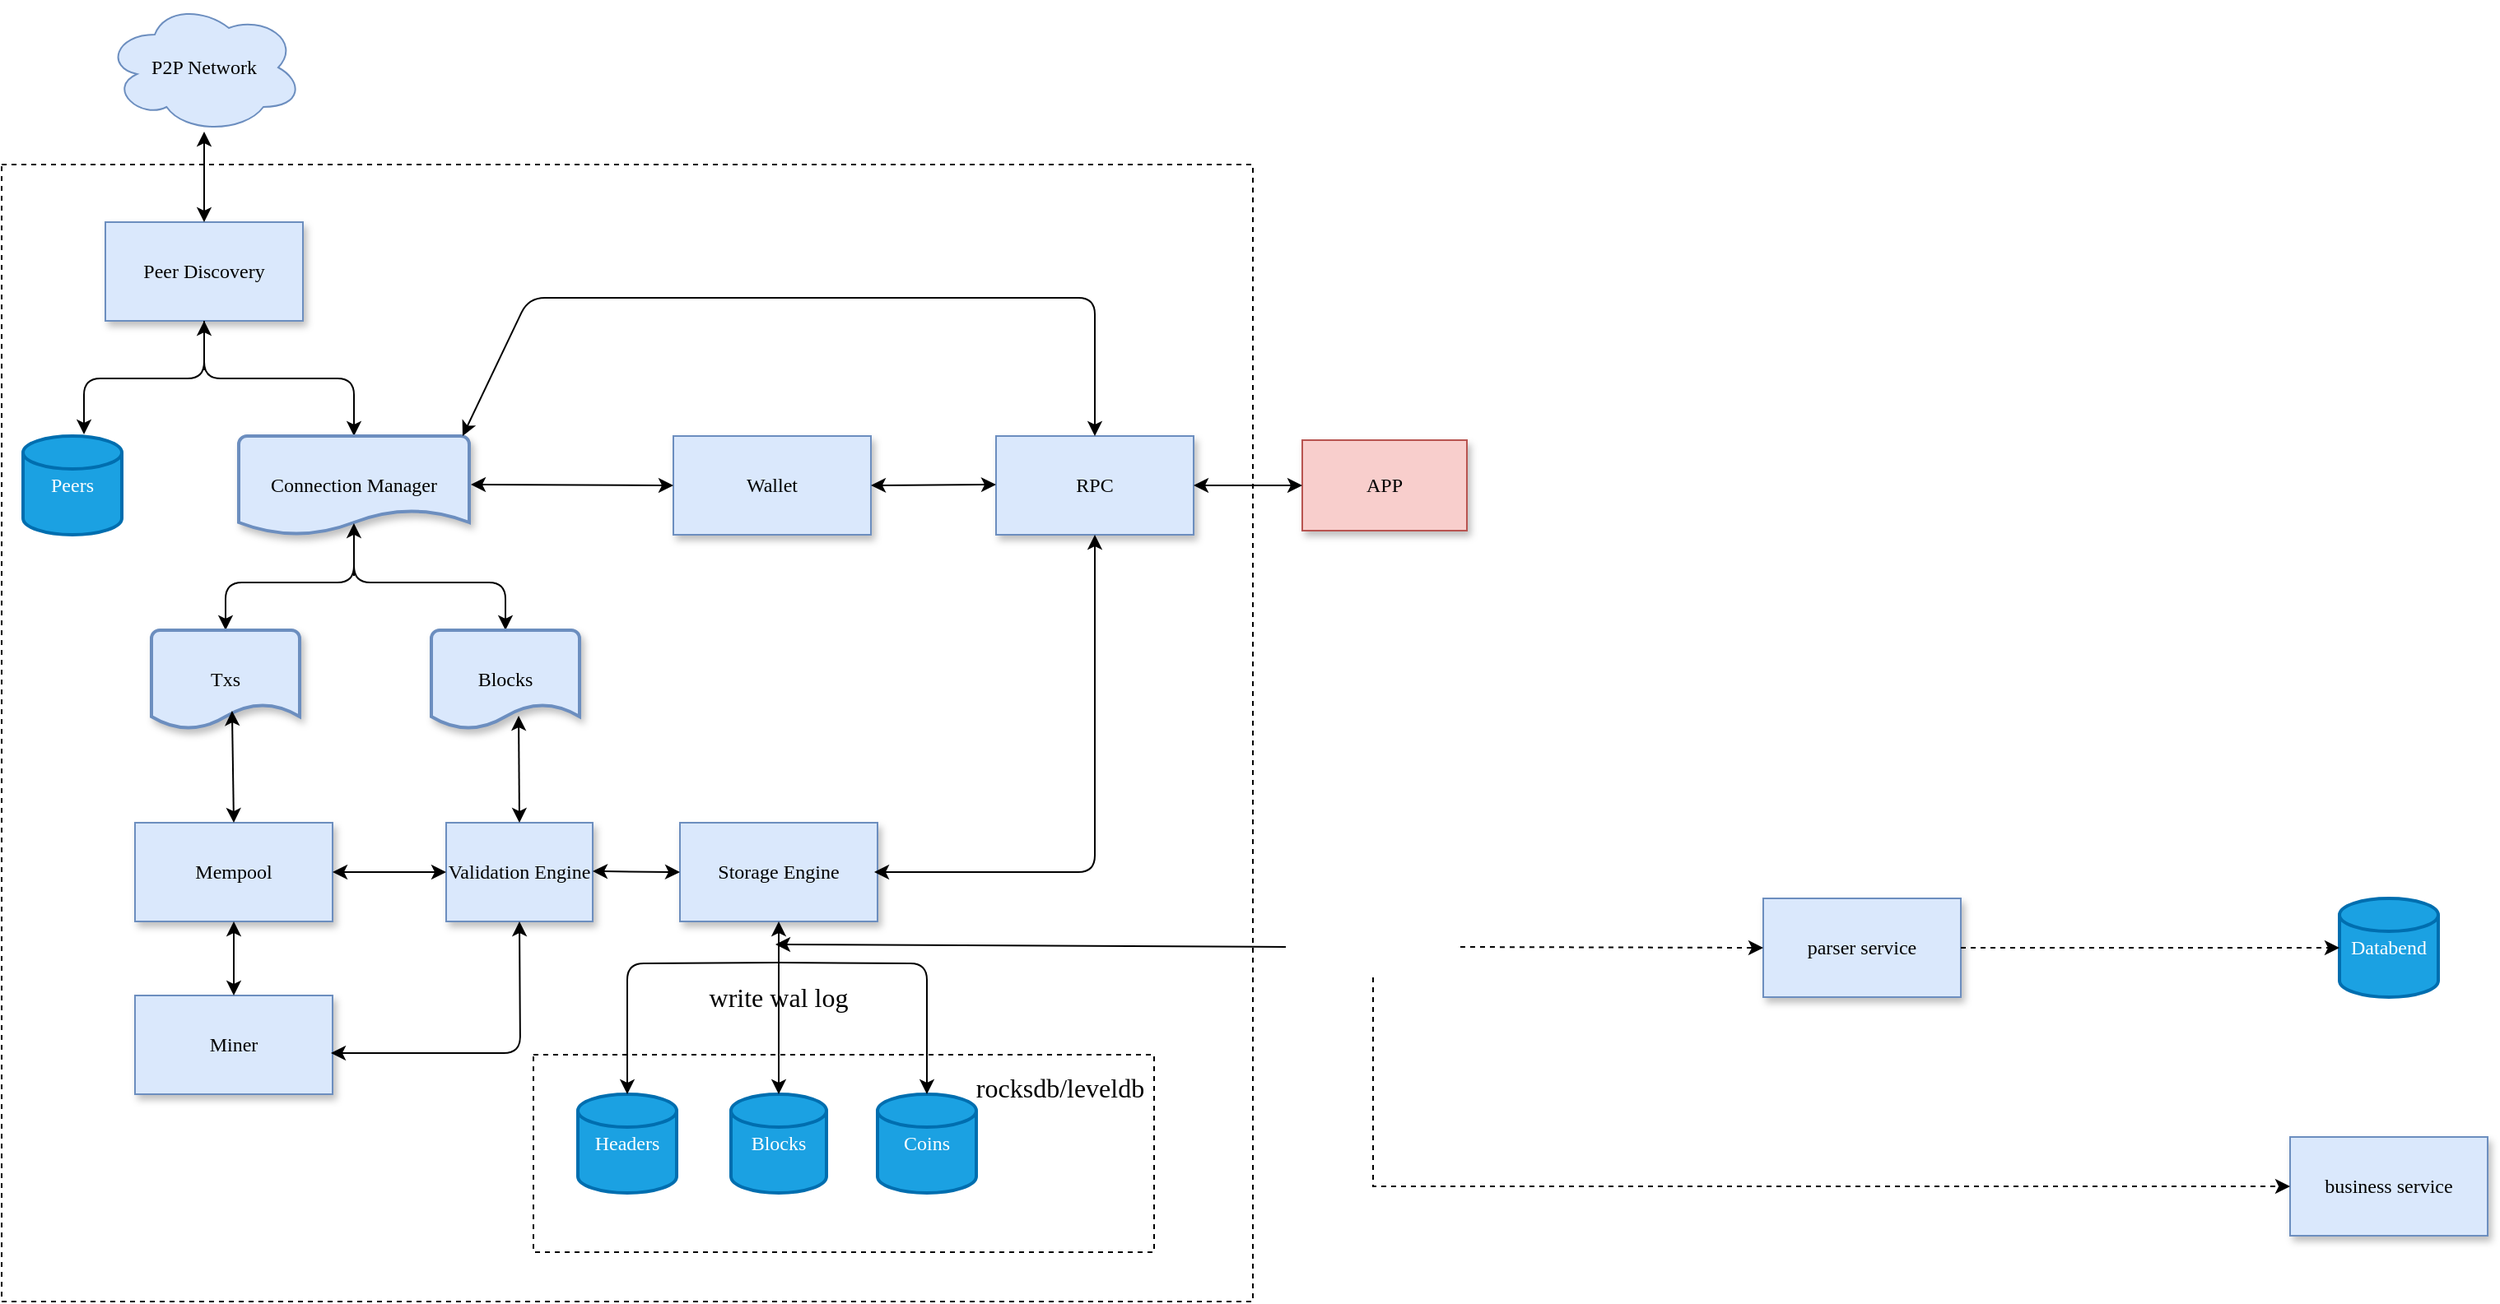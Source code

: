 <mxfile version="24.7.7">
  <diagram name="第 1 页" id="tgMQHVBDHuroJmxmnegw">
    <mxGraphModel dx="1242" dy="749" grid="1" gridSize="10" guides="1" tooltips="1" connect="1" arrows="1" fold="1" page="1" pageScale="1" pageWidth="1654" pageHeight="1169" math="0" shadow="0">
      <root>
        <mxCell id="0" />
        <mxCell id="1" parent="0" />
        <mxCell id="X7fMvcYtnIwSlndWAkHu-51" value="" style="rounded=0;whiteSpace=wrap;html=1;dashed=1;fillColor=none;fontFamily=Tahoma;" parent="1" vertex="1">
          <mxGeometry x="30" y="109" width="760" height="691" as="geometry" />
        </mxCell>
        <mxCell id="X7fMvcYtnIwSlndWAkHu-61" value="" style="rounded=0;whiteSpace=wrap;html=1;fillColor=none;dashed=1;" parent="1" vertex="1">
          <mxGeometry x="353" y="650" width="377" height="120" as="geometry" />
        </mxCell>
        <mxCell id="X7fMvcYtnIwSlndWAkHu-8" style="edgeStyle=orthogonalEdgeStyle;rounded=1;orthogonalLoop=1;jettySize=auto;html=1;exitX=0.5;exitY=1;exitDx=0;exitDy=0;curved=0;fontFamily=Tahoma;" parent="1" source="X7fMvcYtnIwSlndWAkHu-1" target="X7fMvcYtnIwSlndWAkHu-2" edge="1">
          <mxGeometry relative="1" as="geometry" />
        </mxCell>
        <mxCell id="X7fMvcYtnIwSlndWAkHu-1" value="Peer Discovery" style="rounded=0;whiteSpace=wrap;html=1;shadow=1;fillColor=#dae8fc;strokeColor=#6c8ebf;fontFamily=Tahoma;" parent="1" vertex="1">
          <mxGeometry x="93" y="144" width="120" height="60" as="geometry" />
        </mxCell>
        <mxCell id="X7fMvcYtnIwSlndWAkHu-24" value="" style="edgeStyle=orthogonalEdgeStyle;rounded=1;orthogonalLoop=1;jettySize=auto;html=1;curved=0;fontFamily=Tahoma;" parent="1" source="X7fMvcYtnIwSlndWAkHu-2" target="X7fMvcYtnIwSlndWAkHu-16" edge="1">
          <mxGeometry relative="1" as="geometry" />
        </mxCell>
        <mxCell id="X7fMvcYtnIwSlndWAkHu-25" value="" style="edgeStyle=orthogonalEdgeStyle;rounded=1;orthogonalLoop=1;jettySize=auto;html=1;curved=0;fontFamily=Tahoma;" parent="1" source="X7fMvcYtnIwSlndWAkHu-2" target="X7fMvcYtnIwSlndWAkHu-15" edge="1">
          <mxGeometry relative="1" as="geometry" />
        </mxCell>
        <mxCell id="X7fMvcYtnIwSlndWAkHu-2" value="Connection Manager" style="strokeWidth=2;html=1;shape=mxgraph.flowchart.document2;whiteSpace=wrap;size=0.25;shadow=1;fillColor=#dae8fc;strokeColor=#6c8ebf;fontFamily=Tahoma;" parent="1" vertex="1">
          <mxGeometry x="174" y="274" width="140" height="60" as="geometry" />
        </mxCell>
        <mxCell id="X7fMvcYtnIwSlndWAkHu-3" value="Peers" style="strokeWidth=2;html=1;shape=mxgraph.flowchart.database;whiteSpace=wrap;fillColor=#1ba1e2;fontColor=#ffffff;strokeColor=#006EAF;fontFamily=Tahoma;" parent="1" vertex="1">
          <mxGeometry x="43" y="274" width="60" height="60" as="geometry" />
        </mxCell>
        <mxCell id="X7fMvcYtnIwSlndWAkHu-7" style="edgeStyle=orthogonalEdgeStyle;rounded=1;orthogonalLoop=1;jettySize=auto;html=1;exitX=0.5;exitY=1;exitDx=0;exitDy=0;entryX=0.617;entryY=-0.017;entryDx=0;entryDy=0;entryPerimeter=0;curved=0;fontFamily=Tahoma;" parent="1" source="X7fMvcYtnIwSlndWAkHu-1" target="X7fMvcYtnIwSlndWAkHu-3" edge="1">
          <mxGeometry relative="1" as="geometry" />
        </mxCell>
        <mxCell id="X7fMvcYtnIwSlndWAkHu-9" value="" style="endArrow=classic;html=1;rounded=0;entryX=0.5;entryY=1;entryDx=0;entryDy=0;fontFamily=Tahoma;" parent="1" target="X7fMvcYtnIwSlndWAkHu-1" edge="1">
          <mxGeometry width="50" height="50" relative="1" as="geometry">
            <mxPoint x="153" y="234" as="sourcePoint" />
            <mxPoint x="173" y="254" as="targetPoint" />
          </mxGeometry>
        </mxCell>
        <mxCell id="X7fMvcYtnIwSlndWAkHu-10" value="Wallet" style="rounded=0;whiteSpace=wrap;html=1;fillColor=#dae8fc;strokeColor=#6c8ebf;shadow=1;fontFamily=Tahoma;" parent="1" vertex="1">
          <mxGeometry x="438" y="274" width="120" height="60" as="geometry" />
        </mxCell>
        <mxCell id="X7fMvcYtnIwSlndWAkHu-11" value="" style="endArrow=classic;startArrow=classic;html=1;rounded=0;entryX=0;entryY=0.5;entryDx=0;entryDy=0;fontFamily=Tahoma;" parent="1" target="X7fMvcYtnIwSlndWAkHu-10" edge="1">
          <mxGeometry width="50" height="50" relative="1" as="geometry">
            <mxPoint x="315" y="303.5" as="sourcePoint" />
            <mxPoint x="395" y="303.5" as="targetPoint" />
          </mxGeometry>
        </mxCell>
        <mxCell id="X7fMvcYtnIwSlndWAkHu-12" value="RPC" style="rounded=0;whiteSpace=wrap;html=1;fillColor=#dae8fc;strokeColor=#6c8ebf;shadow=1;fontFamily=Tahoma;" parent="1" vertex="1">
          <mxGeometry x="634" y="274" width="120" height="60" as="geometry" />
        </mxCell>
        <mxCell id="X7fMvcYtnIwSlndWAkHu-13" value="" style="endArrow=classic;startArrow=classic;html=1;rounded=0;exitX=1;exitY=0.5;exitDx=0;exitDy=0;fontFamily=Tahoma;" parent="1" source="X7fMvcYtnIwSlndWAkHu-10" edge="1">
          <mxGeometry width="50" height="50" relative="1" as="geometry">
            <mxPoint x="564" y="304" as="sourcePoint" />
            <mxPoint x="634" y="303.5" as="targetPoint" />
          </mxGeometry>
        </mxCell>
        <mxCell id="X7fMvcYtnIwSlndWAkHu-15" value="Txs" style="strokeWidth=2;html=1;shape=mxgraph.flowchart.document2;whiteSpace=wrap;size=0.25;shadow=1;fillColor=#dae8fc;strokeColor=#6c8ebf;fontFamily=Tahoma;" parent="1" vertex="1">
          <mxGeometry x="121" y="392" width="90" height="60" as="geometry" />
        </mxCell>
        <mxCell id="X7fMvcYtnIwSlndWAkHu-16" value="Blocks" style="strokeWidth=2;html=1;shape=mxgraph.flowchart.document2;whiteSpace=wrap;size=0.25;shadow=1;fillColor=#dae8fc;strokeColor=#6c8ebf;fontFamily=Tahoma;" parent="1" vertex="1">
          <mxGeometry x="291" y="392" width="90" height="60" as="geometry" />
        </mxCell>
        <mxCell id="X7fMvcYtnIwSlndWAkHu-26" value="" style="endArrow=classic;html=1;rounded=0;entryX=0.514;entryY=0.883;entryDx=0;entryDy=0;entryPerimeter=0;fontFamily=Tahoma;" parent="1" edge="1">
          <mxGeometry width="50" height="50" relative="1" as="geometry">
            <mxPoint x="244" y="359" as="sourcePoint" />
            <mxPoint x="243.96" y="326.98" as="targetPoint" />
          </mxGeometry>
        </mxCell>
        <mxCell id="X7fMvcYtnIwSlndWAkHu-27" value="Mempool" style="rounded=0;whiteSpace=wrap;html=1;fillColor=#dae8fc;strokeColor=#6c8ebf;shadow=1;fontFamily=Tahoma;" parent="1" vertex="1">
          <mxGeometry x="111" y="509" width="120" height="60" as="geometry" />
        </mxCell>
        <mxCell id="X7fMvcYtnIwSlndWAkHu-28" value="Validation Engine" style="rounded=0;whiteSpace=wrap;html=1;fillColor=#dae8fc;strokeColor=#6c8ebf;shadow=1;fontFamily=Tahoma;" parent="1" vertex="1">
          <mxGeometry x="300" y="509" width="89" height="60" as="geometry" />
        </mxCell>
        <mxCell id="X7fMvcYtnIwSlndWAkHu-29" value="" style="endArrow=classic;startArrow=classic;html=1;rounded=0;exitX=0.5;exitY=0;exitDx=0;exitDy=0;entryX=0.544;entryY=0.817;entryDx=0;entryDy=0;entryPerimeter=0;fontFamily=Tahoma;" parent="1" source="X7fMvcYtnIwSlndWAkHu-27" target="X7fMvcYtnIwSlndWAkHu-15" edge="1">
          <mxGeometry width="50" height="50" relative="1" as="geometry">
            <mxPoint x="121" y="489" as="sourcePoint" />
            <mxPoint x="171" y="469" as="targetPoint" />
          </mxGeometry>
        </mxCell>
        <mxCell id="X7fMvcYtnIwSlndWAkHu-33" value="Miner" style="rounded=0;whiteSpace=wrap;html=1;fillColor=#dae8fc;strokeColor=#6c8ebf;shadow=1;fontFamily=Tahoma;" parent="1" vertex="1">
          <mxGeometry x="111" y="614" width="120" height="60" as="geometry" />
        </mxCell>
        <mxCell id="X7fMvcYtnIwSlndWAkHu-34" value="" style="endArrow=classic;startArrow=classic;html=1;rounded=0;exitX=0.5;exitY=0;exitDx=0;exitDy=0;fontFamily=Tahoma;" parent="1" source="X7fMvcYtnIwSlndWAkHu-33" edge="1">
          <mxGeometry width="50" height="50" relative="1" as="geometry">
            <mxPoint x="121" y="619" as="sourcePoint" />
            <mxPoint x="171" y="569" as="targetPoint" />
          </mxGeometry>
        </mxCell>
        <mxCell id="X7fMvcYtnIwSlndWAkHu-35" value="" style="endArrow=classic;startArrow=classic;html=1;rounded=0;entryX=0;entryY=0.5;entryDx=0;entryDy=0;exitX=1;exitY=0.5;exitDx=0;exitDy=0;fontFamily=Tahoma;" parent="1" source="X7fMvcYtnIwSlndWAkHu-27" target="X7fMvcYtnIwSlndWAkHu-28" edge="1">
          <mxGeometry width="50" height="50" relative="1" as="geometry">
            <mxPoint x="231" y="549" as="sourcePoint" />
            <mxPoint x="281" y="499" as="targetPoint" />
          </mxGeometry>
        </mxCell>
        <mxCell id="X7fMvcYtnIwSlndWAkHu-38" value="" style="endArrow=classic;startArrow=classic;html=1;rounded=0;exitX=0.5;exitY=0;exitDx=0;exitDy=0;entryX=0.589;entryY=0.867;entryDx=0;entryDy=0;entryPerimeter=0;fontFamily=Tahoma;" parent="1" source="X7fMvcYtnIwSlndWAkHu-28" target="X7fMvcYtnIwSlndWAkHu-16" edge="1">
          <mxGeometry width="50" height="50" relative="1" as="geometry">
            <mxPoint x="300" y="489" as="sourcePoint" />
            <mxPoint x="350" y="439" as="targetPoint" />
          </mxGeometry>
        </mxCell>
        <mxCell id="X7fMvcYtnIwSlndWAkHu-39" value="Storage Engine" style="rounded=0;whiteSpace=wrap;html=1;fillColor=#dae8fc;strokeColor=#6c8ebf;shadow=1;fontFamily=Tahoma;" parent="1" vertex="1">
          <mxGeometry x="442" y="509" width="120" height="60" as="geometry" />
        </mxCell>
        <mxCell id="X7fMvcYtnIwSlndWAkHu-40" value="" style="endArrow=classic;startArrow=classic;html=1;rounded=1;entryX=0.5;entryY=1;entryDx=0;entryDy=0;curved=0;fontFamily=Tahoma;" parent="1" target="X7fMvcYtnIwSlndWAkHu-28" edge="1">
          <mxGeometry width="50" height="50" relative="1" as="geometry">
            <mxPoint x="230" y="649" as="sourcePoint" />
            <mxPoint x="280" y="599" as="targetPoint" />
            <Array as="points">
              <mxPoint x="345" y="649" />
            </Array>
          </mxGeometry>
        </mxCell>
        <mxCell id="X7fMvcYtnIwSlndWAkHu-41" value="" style="endArrow=classic;startArrow=classic;html=1;rounded=0;exitX=1;exitY=0.5;exitDx=0;exitDy=0;entryX=0;entryY=0.5;entryDx=0;entryDy=0;fontFamily=Tahoma;" parent="1" target="X7fMvcYtnIwSlndWAkHu-39" edge="1">
          <mxGeometry width="50" height="50" relative="1" as="geometry">
            <mxPoint x="389" y="538.5" as="sourcePoint" />
            <mxPoint x="430" y="539" as="targetPoint" />
          </mxGeometry>
        </mxCell>
        <mxCell id="X7fMvcYtnIwSlndWAkHu-43" value="Headers" style="strokeWidth=2;html=1;shape=mxgraph.flowchart.database;whiteSpace=wrap;fillColor=#1ba1e2;fontColor=#ffffff;strokeColor=#006EAF;fontFamily=Tahoma;" parent="1" vertex="1">
          <mxGeometry x="380" y="674" width="60" height="60" as="geometry" />
        </mxCell>
        <mxCell id="X7fMvcYtnIwSlndWAkHu-44" value="Blocks" style="strokeWidth=2;html=1;shape=mxgraph.flowchart.database;whiteSpace=wrap;fillColor=#1ba1e2;fontColor=#ffffff;strokeColor=#006EAF;fontFamily=Tahoma;" parent="1" vertex="1">
          <mxGeometry x="473" y="674" width="58" height="60" as="geometry" />
        </mxCell>
        <mxCell id="X7fMvcYtnIwSlndWAkHu-45" value="Coins" style="strokeWidth=2;html=1;shape=mxgraph.flowchart.database;whiteSpace=wrap;fillColor=#1ba1e2;fontColor=#ffffff;strokeColor=#006EAF;fontFamily=Tahoma;" parent="1" vertex="1">
          <mxGeometry x="562" y="674" width="60" height="60" as="geometry" />
        </mxCell>
        <mxCell id="X7fMvcYtnIwSlndWAkHu-47" style="edgeStyle=orthogonalEdgeStyle;rounded=1;orthogonalLoop=1;jettySize=auto;html=1;exitX=0.5;exitY=1;exitDx=0;exitDy=0;entryX=0.5;entryY=0;entryDx=0;entryDy=0;entryPerimeter=0;curved=0;fontFamily=Tahoma;" parent="1" target="X7fMvcYtnIwSlndWAkHu-43" edge="1">
          <mxGeometry relative="1" as="geometry">
            <mxPoint x="502" y="594" as="sourcePoint" />
          </mxGeometry>
        </mxCell>
        <mxCell id="X7fMvcYtnIwSlndWAkHu-48" style="edgeStyle=orthogonalEdgeStyle;rounded=1;orthogonalLoop=1;jettySize=auto;html=1;exitX=0.5;exitY=1;exitDx=0;exitDy=0;entryX=0.5;entryY=0;entryDx=0;entryDy=0;entryPerimeter=0;curved=0;fontFamily=Tahoma;" parent="1" target="X7fMvcYtnIwSlndWAkHu-45" edge="1">
          <mxGeometry relative="1" as="geometry">
            <mxPoint x="502" y="594" as="sourcePoint" />
          </mxGeometry>
        </mxCell>
        <mxCell id="X7fMvcYtnIwSlndWAkHu-49" value="" style="endArrow=classic;startArrow=classic;html=1;rounded=0;exitX=0.5;exitY=0;exitDx=0;exitDy=0;exitPerimeter=0;entryX=0.5;entryY=1;entryDx=0;entryDy=0;fontFamily=Tahoma;" parent="1" source="X7fMvcYtnIwSlndWAkHu-44" target="X7fMvcYtnIwSlndWAkHu-39" edge="1">
          <mxGeometry width="50" height="50" relative="1" as="geometry">
            <mxPoint x="450" y="644" as="sourcePoint" />
            <mxPoint x="502" y="594" as="targetPoint" />
          </mxGeometry>
        </mxCell>
        <mxCell id="X7fMvcYtnIwSlndWAkHu-50" value="APP" style="rounded=0;whiteSpace=wrap;html=1;fillColor=#f8cecc;strokeColor=#b85450;shadow=1;fontFamily=Tahoma;" parent="1" vertex="1">
          <mxGeometry x="820" y="276.5" width="100" height="55" as="geometry" />
        </mxCell>
        <mxCell id="X7fMvcYtnIwSlndWAkHu-52" value="" style="endArrow=classic;startArrow=classic;html=1;rounded=1;entryX=0.5;entryY=1;entryDx=0;entryDy=0;curved=0;fontFamily=Tahoma;" parent="1" target="X7fMvcYtnIwSlndWAkHu-12" edge="1">
          <mxGeometry width="50" height="50" relative="1" as="geometry">
            <mxPoint x="560" y="539" as="sourcePoint" />
            <mxPoint x="610" y="489" as="targetPoint" />
            <Array as="points">
              <mxPoint x="694" y="539" />
            </Array>
          </mxGeometry>
        </mxCell>
        <mxCell id="X7fMvcYtnIwSlndWAkHu-53" value="" style="endArrow=classic;startArrow=classic;html=1;rounded=0;entryX=0;entryY=0.5;entryDx=0;entryDy=0;exitX=1;exitY=0.5;exitDx=0;exitDy=0;fontFamily=Tahoma;" parent="1" source="X7fMvcYtnIwSlndWAkHu-12" target="X7fMvcYtnIwSlndWAkHu-50" edge="1">
          <mxGeometry width="50" height="50" relative="1" as="geometry">
            <mxPoint x="760" y="309" as="sourcePoint" />
            <mxPoint x="810" y="259" as="targetPoint" />
          </mxGeometry>
        </mxCell>
        <mxCell id="X7fMvcYtnIwSlndWAkHu-54" value="P2P Network" style="ellipse;shape=cloud;whiteSpace=wrap;html=1;fillColor=#dae8fc;strokeColor=#6c8ebf;fontFamily=Tahoma;" parent="1" vertex="1">
          <mxGeometry x="93" y="10" width="120" height="80" as="geometry" />
        </mxCell>
        <mxCell id="X7fMvcYtnIwSlndWAkHu-55" value="" style="endArrow=classic;startArrow=classic;html=1;rounded=0;exitX=0.5;exitY=0;exitDx=0;exitDy=0;entryX=0.5;entryY=0.988;entryDx=0;entryDy=0;entryPerimeter=0;" parent="1" source="X7fMvcYtnIwSlndWAkHu-1" target="X7fMvcYtnIwSlndWAkHu-54" edge="1">
          <mxGeometry width="50" height="50" relative="1" as="geometry">
            <mxPoint x="110" y="130" as="sourcePoint" />
            <mxPoint x="160" y="80" as="targetPoint" />
          </mxGeometry>
        </mxCell>
        <mxCell id="X7fMvcYtnIwSlndWAkHu-60" value="" style="endArrow=classic;startArrow=classic;html=1;rounded=1;entryX=0.5;entryY=0;entryDx=0;entryDy=0;curved=0;" parent="1" target="X7fMvcYtnIwSlndWAkHu-12" edge="1">
          <mxGeometry width="50" height="50" relative="1" as="geometry">
            <mxPoint x="310" y="274" as="sourcePoint" />
            <mxPoint x="360" y="230" as="targetPoint" />
            <Array as="points">
              <mxPoint x="350" y="190" />
              <mxPoint x="694" y="190" />
            </Array>
          </mxGeometry>
        </mxCell>
        <mxCell id="X7fMvcYtnIwSlndWAkHu-62" value="rocksdb/leveldb" style="text;strokeColor=none;align=center;fillColor=none;html=1;verticalAlign=middle;whiteSpace=wrap;rounded=0;fontFamily=Tahoma;fontSize=16;" parent="1" vertex="1">
          <mxGeometry x="630" y="650" width="86" height="40" as="geometry" />
        </mxCell>
        <mxCell id="X7fMvcYtnIwSlndWAkHu-63" value="write wal log" style="text;strokeColor=none;align=center;fillColor=none;html=1;verticalAlign=middle;whiteSpace=wrap;rounded=0;fontFamily=Tahoma;fontSize=16;" parent="1" vertex="1">
          <mxGeometry x="392" y="600" width="220" height="30" as="geometry" />
        </mxCell>
        <mxCell id="M2bukFVJOcPTOaZUWw6n-1" value="parser service" style="rounded=0;whiteSpace=wrap;html=1;fillColor=#dae8fc;strokeColor=#6c8ebf;shadow=1;fontFamily=Tahoma;" parent="1" vertex="1">
          <mxGeometry x="1100" y="555" width="120" height="60" as="geometry" />
        </mxCell>
        <mxCell id="biFFm7S5w4ii-SgIbjmA-1" value="business service" style="rounded=0;whiteSpace=wrap;html=1;fillColor=#dae8fc;strokeColor=#6c8ebf;shadow=1;fontFamily=Tahoma;" vertex="1" parent="1">
          <mxGeometry x="1420" y="700" width="120" height="60" as="geometry" />
        </mxCell>
        <mxCell id="biFFm7S5w4ii-SgIbjmA-2" value="Databend" style="strokeWidth=2;html=1;shape=mxgraph.flowchart.database;whiteSpace=wrap;fillColor=#1ba1e2;fontColor=#ffffff;strokeColor=#006EAF;fontFamily=Tahoma;" vertex="1" parent="1">
          <mxGeometry x="1450" y="555" width="60" height="60" as="geometry" />
        </mxCell>
        <mxCell id="biFFm7S5w4ii-SgIbjmA-9" style="edgeStyle=orthogonalEdgeStyle;rounded=0;orthogonalLoop=1;jettySize=auto;html=1;exitX=0.5;exitY=1;exitDx=0;exitDy=0;entryX=0;entryY=0.5;entryDx=0;entryDy=0;dashed=1;" edge="1" parent="1" source="biFFm7S5w4ii-SgIbjmA-3" target="biFFm7S5w4ii-SgIbjmA-1">
          <mxGeometry relative="1" as="geometry" />
        </mxCell>
        <mxCell id="biFFm7S5w4ii-SgIbjmA-3" value="" style="shape=image;verticalLabelPosition=bottom;labelBackgroundColor=default;verticalAlign=top;aspect=fixed;imageAspect=0;image=https://ebpf.io/static/logo-black-98b7a1413b4a74ed961d292cf83da82e.svg;" vertex="1" parent="1">
          <mxGeometry x="810" y="566" width="106" height="37" as="geometry" />
        </mxCell>
        <mxCell id="biFFm7S5w4ii-SgIbjmA-6" value="" style="endArrow=classic;html=1;rounded=0;exitX=0;exitY=0.5;exitDx=0;exitDy=0;" edge="1" parent="1" source="biFFm7S5w4ii-SgIbjmA-3">
          <mxGeometry width="50" height="50" relative="1" as="geometry">
            <mxPoint x="810" y="583" as="sourcePoint" />
            <mxPoint x="500" y="583" as="targetPoint" />
          </mxGeometry>
        </mxCell>
        <mxCell id="biFFm7S5w4ii-SgIbjmA-7" value="" style="endArrow=classic;html=1;rounded=0;entryX=0;entryY=0.5;entryDx=0;entryDy=0;exitX=1;exitY=0.5;exitDx=0;exitDy=0;dashed=1;" edge="1" parent="1" source="biFFm7S5w4ii-SgIbjmA-3" target="M2bukFVJOcPTOaZUWw6n-1">
          <mxGeometry width="50" height="50" relative="1" as="geometry">
            <mxPoint x="970" y="570" as="sourcePoint" />
            <mxPoint x="1020" y="520" as="targetPoint" />
          </mxGeometry>
        </mxCell>
        <mxCell id="biFFm7S5w4ii-SgIbjmA-8" value="" style="endArrow=classic;html=1;rounded=0;entryX=0;entryY=0.5;entryDx=0;entryDy=0;entryPerimeter=0;exitX=1;exitY=0.5;exitDx=0;exitDy=0;dashed=1;" edge="1" parent="1" source="M2bukFVJOcPTOaZUWw6n-1" target="biFFm7S5w4ii-SgIbjmA-2">
          <mxGeometry width="50" height="50" relative="1" as="geometry">
            <mxPoint x="1220" y="590" as="sourcePoint" />
            <mxPoint x="1270" y="540" as="targetPoint" />
          </mxGeometry>
        </mxCell>
      </root>
    </mxGraphModel>
  </diagram>
</mxfile>
